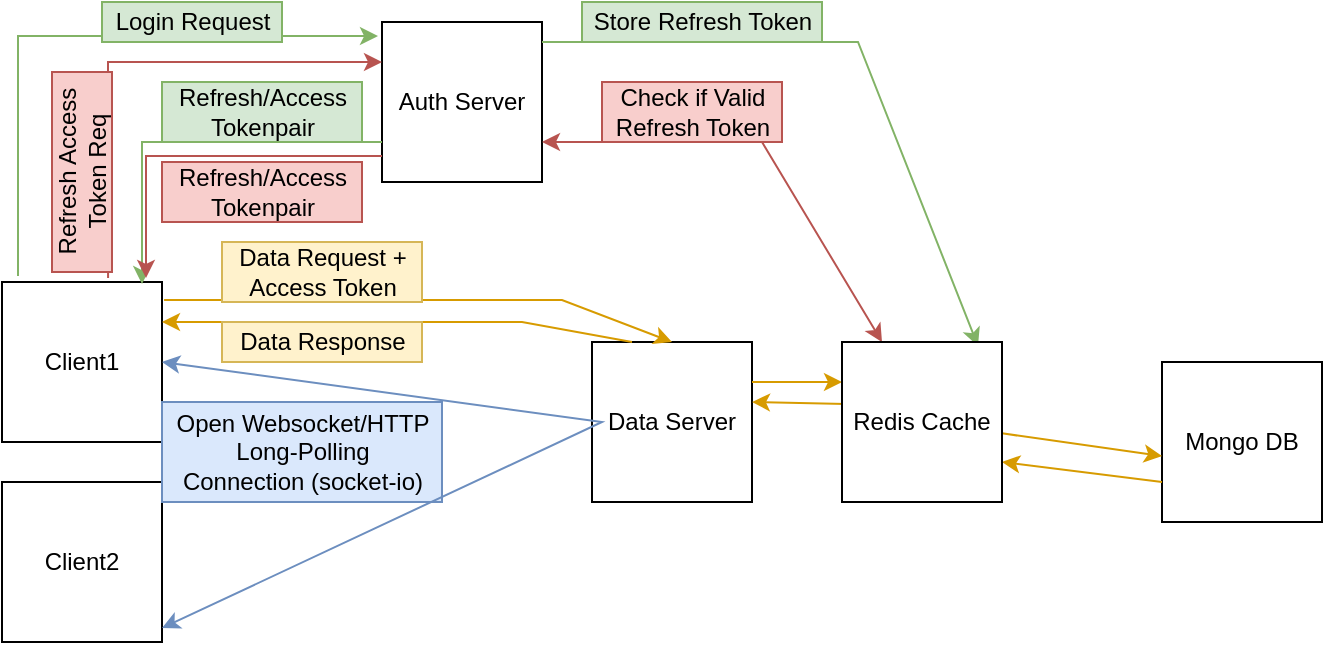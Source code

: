 <mxfile version="15.8.6" type="github"><diagram id="6LbPL59jsJRapkmqnXFj" name="Page-1"><mxGraphModel dx="782" dy="420" grid="1" gridSize="10" guides="1" tooltips="1" connect="1" arrows="1" fold="1" page="1" pageScale="1" pageWidth="850" pageHeight="1100" math="0" shadow="0"><root><mxCell id="0"/><mxCell id="1" parent="0"/><mxCell id="2yMILSCM2ebtMabrdG7R-1" value="Client1" style="whiteSpace=wrap;html=1;aspect=fixed;" vertex="1" parent="1"><mxGeometry x="50" y="150" width="80" height="80" as="geometry"/></mxCell><mxCell id="2yMILSCM2ebtMabrdG7R-2" value="Client2" style="whiteSpace=wrap;html=1;aspect=fixed;" vertex="1" parent="1"><mxGeometry x="50" y="250" width="80" height="80" as="geometry"/></mxCell><mxCell id="2yMILSCM2ebtMabrdG7R-3" value="Auth Server" style="whiteSpace=wrap;html=1;aspect=fixed;" vertex="1" parent="1"><mxGeometry x="240" y="20" width="80" height="80" as="geometry"/></mxCell><mxCell id="2yMILSCM2ebtMabrdG7R-4" value="Data Server" style="whiteSpace=wrap;html=1;aspect=fixed;" vertex="1" parent="1"><mxGeometry x="345" y="180" width="80" height="80" as="geometry"/></mxCell><mxCell id="2yMILSCM2ebtMabrdG7R-6" value="Mongo DB" style="whiteSpace=wrap;html=1;aspect=fixed;" vertex="1" parent="1"><mxGeometry x="630" y="190" width="80" height="80" as="geometry"/></mxCell><mxCell id="2yMILSCM2ebtMabrdG7R-7" value="" style="endArrow=classic;html=1;rounded=0;entryX=-0.025;entryY=0.088;entryDx=0;entryDy=0;entryPerimeter=0;exitX=0.1;exitY=-0.037;exitDx=0;exitDy=0;exitPerimeter=0;fillColor=#d5e8d4;strokeColor=#82b366;" edge="1" parent="1" source="2yMILSCM2ebtMabrdG7R-1" target="2yMILSCM2ebtMabrdG7R-3"><mxGeometry width="50" height="50" relative="1" as="geometry"><mxPoint x="80" y="110" as="sourcePoint"/><mxPoint x="120" y="90" as="targetPoint"/><Array as="points"><mxPoint x="58" y="27"/></Array></mxGeometry></mxCell><mxCell id="2yMILSCM2ebtMabrdG7R-9" value="Login Request" style="text;html=1;align=center;verticalAlign=middle;resizable=0;points=[];autosize=1;strokeColor=#82b366;fillColor=#d5e8d4;" vertex="1" parent="1"><mxGeometry x="100" y="10" width="90" height="20" as="geometry"/></mxCell><mxCell id="2yMILSCM2ebtMabrdG7R-11" value="" style="endArrow=classic;html=1;rounded=0;entryX=0.875;entryY=0.013;entryDx=0;entryDy=0;entryPerimeter=0;exitX=0;exitY=0.75;exitDx=0;exitDy=0;fillColor=#d5e8d4;strokeColor=#82b366;" edge="1" parent="1" source="2yMILSCM2ebtMabrdG7R-3" target="2yMILSCM2ebtMabrdG7R-1"><mxGeometry width="50" height="50" relative="1" as="geometry"><mxPoint x="100" y="130" as="sourcePoint"/><mxPoint x="150" y="80" as="targetPoint"/><Array as="points"><mxPoint x="120" y="80"/></Array></mxGeometry></mxCell><mxCell id="2yMILSCM2ebtMabrdG7R-12" value="&lt;div&gt;Refresh/Access &lt;br&gt;&lt;/div&gt;&lt;div&gt;Tokenpair&lt;/div&gt;" style="text;html=1;align=center;verticalAlign=middle;resizable=0;points=[];autosize=1;strokeColor=#82b366;fillColor=#d5e8d4;" vertex="1" parent="1"><mxGeometry x="130" y="50" width="100" height="30" as="geometry"/></mxCell><mxCell id="2yMILSCM2ebtMabrdG7R-13" value="" style="endArrow=classic;html=1;rounded=0;entryX=0.5;entryY=0;entryDx=0;entryDy=0;exitX=1.013;exitY=0.113;exitDx=0;exitDy=0;exitPerimeter=0;fillColor=#ffe6cc;strokeColor=#d79b00;" edge="1" parent="1" source="2yMILSCM2ebtMabrdG7R-1" target="2yMILSCM2ebtMabrdG7R-4"><mxGeometry width="50" height="50" relative="1" as="geometry"><mxPoint x="130" y="200" as="sourcePoint"/><mxPoint x="180" y="150" as="targetPoint"/><Array as="points"><mxPoint x="330" y="159"/></Array></mxGeometry></mxCell><mxCell id="2yMILSCM2ebtMabrdG7R-14" value="&lt;div&gt;Data Request + &lt;br&gt;&lt;/div&gt;&lt;div&gt;Access Token&lt;/div&gt;" style="text;html=1;align=center;verticalAlign=middle;resizable=0;points=[];autosize=1;strokeColor=#d6b656;fillColor=#fff2cc;rotation=0;" vertex="1" parent="1"><mxGeometry x="160" y="130" width="100" height="30" as="geometry"/></mxCell><mxCell id="2yMILSCM2ebtMabrdG7R-16" value="" style="endArrow=classic;html=1;rounded=0;entryX=0;entryY=0.25;entryDx=0;entryDy=0;fillColor=#f8cecc;strokeColor=#b85450;exitX=0.663;exitY=-0.025;exitDx=0;exitDy=0;exitPerimeter=0;" edge="1" parent="1" source="2yMILSCM2ebtMabrdG7R-1" target="2yMILSCM2ebtMabrdG7R-3"><mxGeometry width="50" height="50" relative="1" as="geometry"><mxPoint x="100" y="140" as="sourcePoint"/><mxPoint x="110" y="110" as="targetPoint"/><Array as="points"><mxPoint x="103" y="40"/></Array></mxGeometry></mxCell><mxCell id="2yMILSCM2ebtMabrdG7R-17" value="&lt;div&gt;Refresh Access&lt;/div&gt;&lt;div&gt; Token Req&lt;/div&gt;" style="text;html=1;align=center;verticalAlign=middle;resizable=0;points=[];autosize=1;strokeColor=#b85450;fillColor=#f8cecc;rotation=-90;" vertex="1" parent="1"><mxGeometry x="40" y="80" width="100" height="30" as="geometry"/></mxCell><mxCell id="2yMILSCM2ebtMabrdG7R-21" value="" style="endArrow=classic;html=1;rounded=0;entryX=0.85;entryY=0.025;entryDx=0;entryDy=0;entryPerimeter=0;fillColor=#d5e8d4;strokeColor=#82b366;" edge="1" parent="1" target="2yMILSCM2ebtMabrdG7R-5"><mxGeometry width="50" height="50" relative="1" as="geometry"><mxPoint x="320" y="30" as="sourcePoint"/><mxPoint x="370" y="-20" as="targetPoint"/><Array as="points"><mxPoint x="478" y="30"/></Array></mxGeometry></mxCell><mxCell id="2yMILSCM2ebtMabrdG7R-22" value="Store Refresh Token" style="text;html=1;align=center;verticalAlign=middle;resizable=0;points=[];autosize=1;strokeColor=#82b366;fillColor=#d5e8d4;" vertex="1" parent="1"><mxGeometry x="340" y="10" width="120" height="20" as="geometry"/></mxCell><mxCell id="2yMILSCM2ebtMabrdG7R-23" value="" style="endArrow=classic;startArrow=classic;html=1;rounded=0;exitX=1;exitY=0.75;exitDx=0;exitDy=0;entryX=0.25;entryY=0;entryDx=0;entryDy=0;fillColor=#f8cecc;strokeColor=#b85450;" edge="1" parent="1" source="2yMILSCM2ebtMabrdG7R-3" target="2yMILSCM2ebtMabrdG7R-5"><mxGeometry width="50" height="50" relative="1" as="geometry"><mxPoint x="370" y="190" as="sourcePoint"/><mxPoint x="420" y="140" as="targetPoint"/><Array as="points"><mxPoint x="430" y="80"/></Array></mxGeometry></mxCell><mxCell id="2yMILSCM2ebtMabrdG7R-24" value="&lt;div&gt;Check if Valid &lt;br&gt;&lt;/div&gt;&lt;div&gt;Refresh Token&lt;/div&gt;" style="text;html=1;align=center;verticalAlign=middle;resizable=0;points=[];autosize=1;strokeColor=#b85450;fillColor=#f8cecc;" vertex="1" parent="1"><mxGeometry x="350" y="50" width="90" height="30" as="geometry"/></mxCell><mxCell id="2yMILSCM2ebtMabrdG7R-26" value="" style="endArrow=classic;html=1;rounded=0;exitX=0;exitY=0.838;exitDx=0;exitDy=0;exitPerimeter=0;entryX=0.9;entryY=-0.025;entryDx=0;entryDy=0;entryPerimeter=0;fillColor=#f8cecc;strokeColor=#b85450;" edge="1" parent="1" source="2yMILSCM2ebtMabrdG7R-3" target="2yMILSCM2ebtMabrdG7R-1"><mxGeometry width="50" height="50" relative="1" as="geometry"><mxPoint x="370" y="190" as="sourcePoint"/><mxPoint x="420" y="140" as="targetPoint"/><Array as="points"><mxPoint x="122" y="87"/></Array></mxGeometry></mxCell><mxCell id="2yMILSCM2ebtMabrdG7R-27" value="" style="endArrow=classic;html=1;rounded=0;exitX=1;exitY=0.25;exitDx=0;exitDy=0;entryX=0;entryY=0.25;entryDx=0;entryDy=0;fillColor=#ffe6cc;strokeColor=#d79b00;" edge="1" parent="1" source="2yMILSCM2ebtMabrdG7R-4" target="2yMILSCM2ebtMabrdG7R-5"><mxGeometry width="50" height="50" relative="1" as="geometry"><mxPoint x="340" y="200" as="sourcePoint"/><mxPoint x="390" y="150" as="targetPoint"/></mxGeometry></mxCell><mxCell id="2yMILSCM2ebtMabrdG7R-28" value="" style="endArrow=classic;html=1;rounded=0;entryX=0;entryY=0.588;entryDx=0;entryDy=0;entryPerimeter=0;fillColor=#ffe6cc;strokeColor=#d79b00;startArrow=none;" edge="1" parent="1" source="2yMILSCM2ebtMabrdG7R-5" target="2yMILSCM2ebtMabrdG7R-6"><mxGeometry width="50" height="50" relative="1" as="geometry"><mxPoint x="490" y="240" as="sourcePoint"/><mxPoint x="540" y="190" as="targetPoint"/></mxGeometry></mxCell><mxCell id="2yMILSCM2ebtMabrdG7R-29" value="" style="endArrow=classic;html=1;rounded=0;exitX=0;exitY=0.75;exitDx=0;exitDy=0;entryX=1;entryY=0.75;entryDx=0;entryDy=0;fillColor=#ffe6cc;strokeColor=#d79b00;" edge="1" parent="1" source="2yMILSCM2ebtMabrdG7R-6" target="2yMILSCM2ebtMabrdG7R-5"><mxGeometry width="50" height="50" relative="1" as="geometry"><mxPoint x="610" y="280" as="sourcePoint"/><mxPoint x="660" y="230" as="targetPoint"/></mxGeometry></mxCell><mxCell id="2yMILSCM2ebtMabrdG7R-30" value="" style="endArrow=classic;html=1;rounded=0;exitX=0.025;exitY=0.388;exitDx=0;exitDy=0;entryX=1;entryY=0.375;entryDx=0;entryDy=0;entryPerimeter=0;fillColor=#ffe6cc;strokeColor=#d79b00;exitPerimeter=0;" edge="1" parent="1" source="2yMILSCM2ebtMabrdG7R-5" target="2yMILSCM2ebtMabrdG7R-4"><mxGeometry width="50" height="50" relative="1" as="geometry"><mxPoint x="340" y="200" as="sourcePoint"/><mxPoint x="390" y="150" as="targetPoint"/></mxGeometry></mxCell><mxCell id="2yMILSCM2ebtMabrdG7R-31" value="" style="endArrow=classic;html=1;rounded=0;entryX=1;entryY=0.25;entryDx=0;entryDy=0;fillColor=#ffe6cc;strokeColor=#d79b00;exitX=0.25;exitY=0;exitDx=0;exitDy=0;" edge="1" parent="1" source="2yMILSCM2ebtMabrdG7R-4" target="2yMILSCM2ebtMabrdG7R-1"><mxGeometry width="50" height="50" relative="1" as="geometry"><mxPoint x="270" y="220" as="sourcePoint"/><mxPoint x="320" y="170" as="targetPoint"/><Array as="points"><mxPoint x="310" y="170"/></Array></mxGeometry></mxCell><mxCell id="2yMILSCM2ebtMabrdG7R-32" value="Data Response" style="text;html=1;align=center;verticalAlign=middle;resizable=0;points=[];autosize=1;strokeColor=#d6b656;fillColor=#fff2cc;" vertex="1" parent="1"><mxGeometry x="160" y="170" width="100" height="20" as="geometry"/></mxCell><mxCell id="2yMILSCM2ebtMabrdG7R-33" value="&lt;div&gt;Open Websocket/HTTP &lt;br&gt;&lt;/div&gt;&lt;div&gt;Long-Polling &lt;br&gt;&lt;/div&gt;&lt;div&gt;Connection (socket-io)&lt;/div&gt;" style="text;html=1;align=center;verticalAlign=middle;resizable=0;points=[];autosize=1;strokeColor=#6c8ebf;fillColor=#dae8fc;" vertex="1" parent="1"><mxGeometry x="130" y="210" width="140" height="50" as="geometry"/></mxCell><mxCell id="2yMILSCM2ebtMabrdG7R-34" value="" style="endArrow=classic;startArrow=classic;html=1;rounded=0;entryX=1;entryY=0.913;entryDx=0;entryDy=0;entryPerimeter=0;exitX=1;exitY=0.5;exitDx=0;exitDy=0;fillColor=#dae8fc;strokeColor=#6c8ebf;" edge="1" parent="1" source="2yMILSCM2ebtMabrdG7R-1" target="2yMILSCM2ebtMabrdG7R-2"><mxGeometry width="50" height="50" relative="1" as="geometry"><mxPoint x="130" y="220" as="sourcePoint"/><mxPoint x="180" y="170" as="targetPoint"/><Array as="points"><mxPoint x="350" y="220"/></Array></mxGeometry></mxCell><mxCell id="2yMILSCM2ebtMabrdG7R-5" value="Redis Cache" style="whiteSpace=wrap;html=1;aspect=fixed;" vertex="1" parent="1"><mxGeometry x="470" y="180" width="80" height="80" as="geometry"/></mxCell><mxCell id="2yMILSCM2ebtMabrdG7R-39" value="&lt;div&gt;Refresh/Access &lt;br&gt;&lt;/div&gt;&lt;div&gt;Tokenpair&lt;/div&gt;" style="text;html=1;align=center;verticalAlign=middle;resizable=0;points=[];autosize=1;strokeColor=#b85450;fillColor=#f8cecc;" vertex="1" parent="1"><mxGeometry x="130" y="90" width="100" height="30" as="geometry"/></mxCell></root></mxGraphModel></diagram></mxfile>